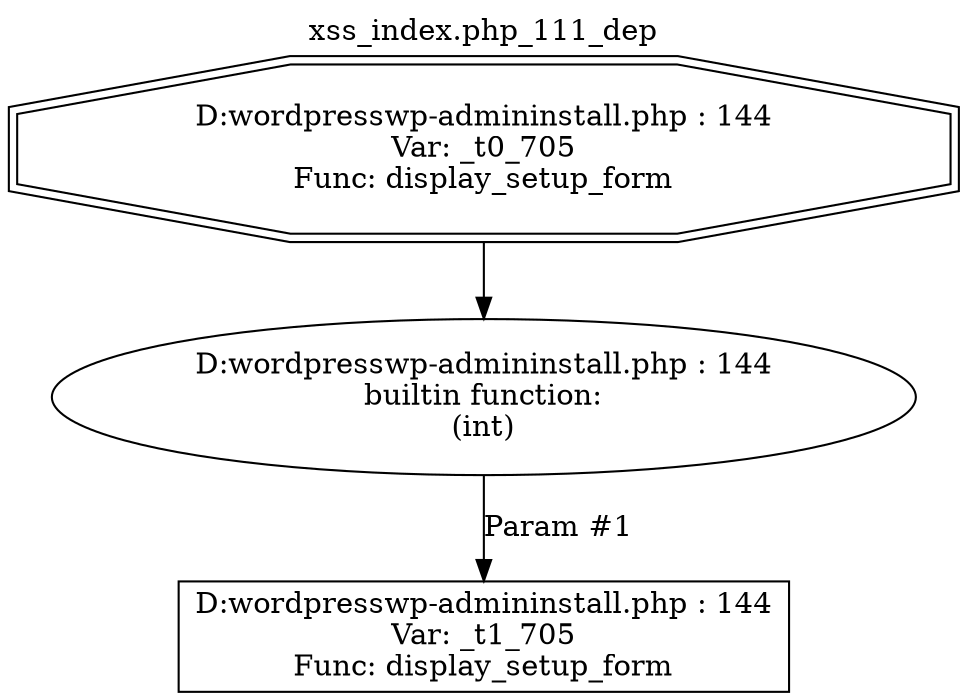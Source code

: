 digraph cfg {
  label="xss_index.php_111_dep";
  labelloc=t;
  n1 [shape=doubleoctagon, label="D:\wordpress\wp-admin\install.php : 144\nVar: _t0_705\nFunc: display_setup_form\n"];
  n2 [shape=ellipse, label="D:\wordpress\wp-admin\install.php : 144\nbuiltin function:\n(int)\n"];
  n3 [shape=box, label="D:\wordpress\wp-admin\install.php : 144\nVar: _t1_705\nFunc: display_setup_form\n"];
  n1 -> n2;
  n2 -> n3[label="Param #1"];
}
